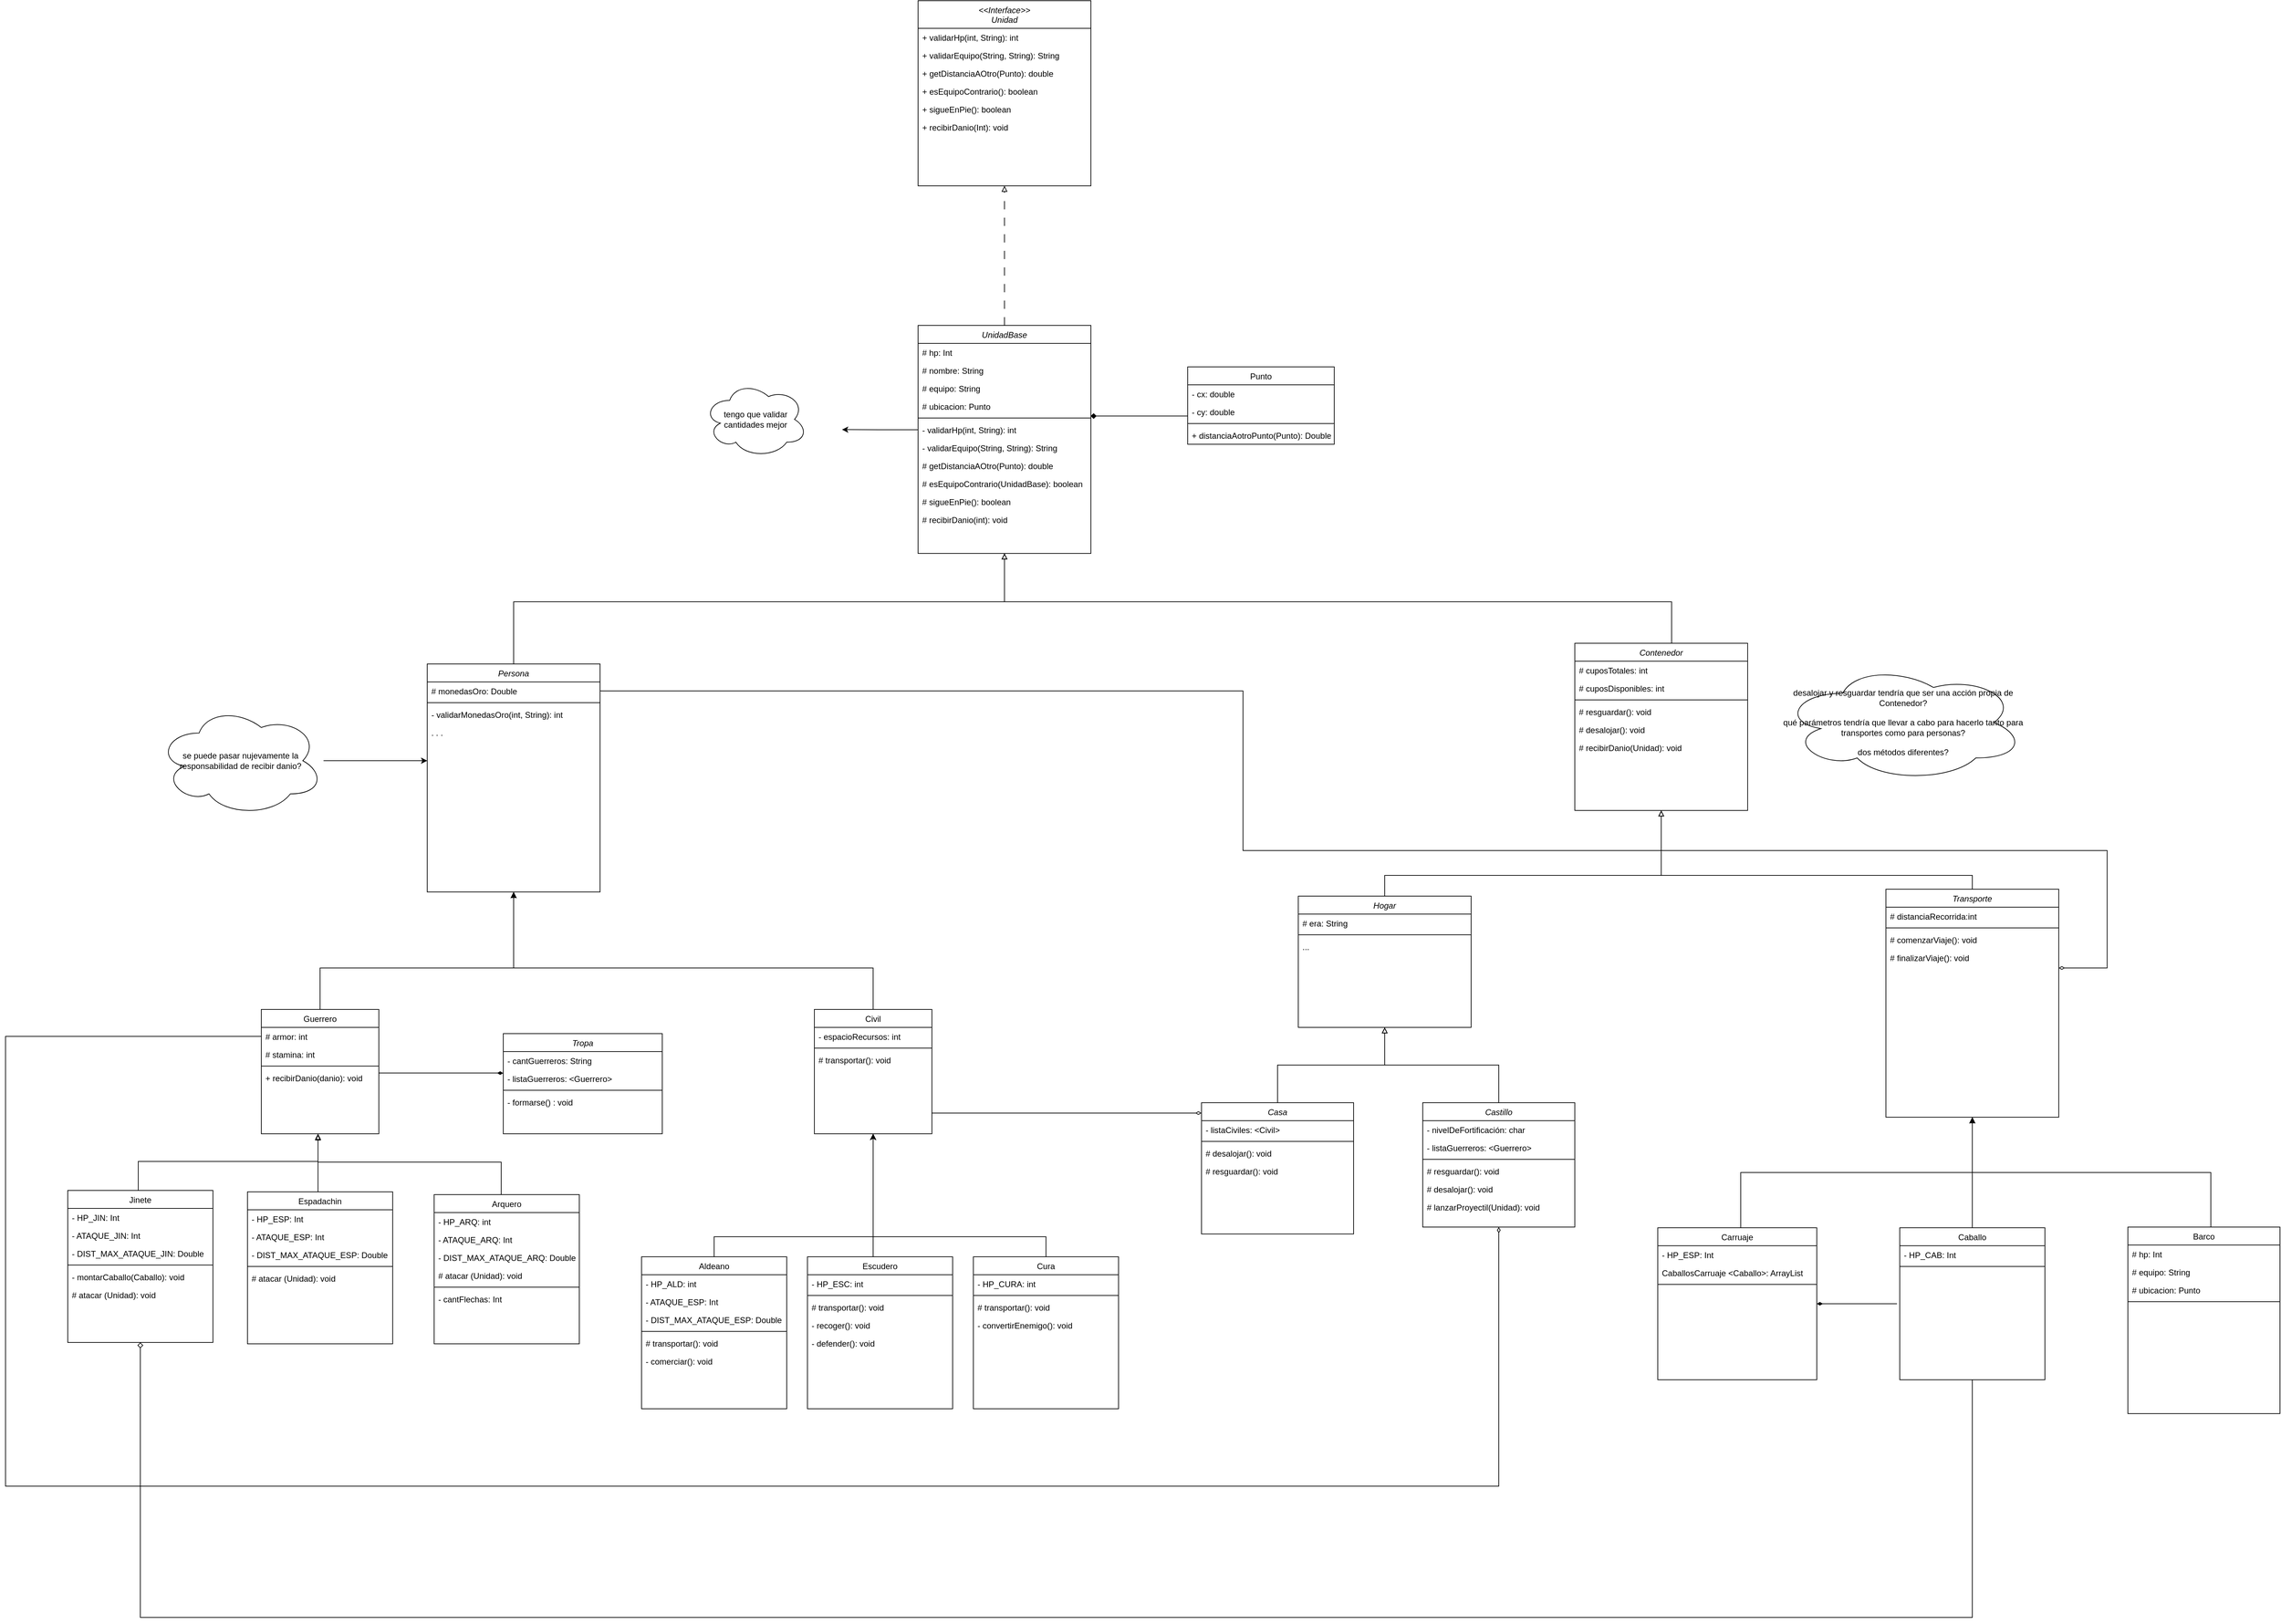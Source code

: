 <mxfile version="21.7.4" type="device">
  <diagram id="C5RBs43oDa-KdzZeNtuy" name="Page-1">
    <mxGraphModel dx="3789" dy="3967" grid="1" gridSize="10" guides="1" tooltips="1" connect="1" arrows="1" fold="1" page="1" pageScale="1" pageWidth="827" pageHeight="1169" math="0" shadow="0">
      <root>
        <mxCell id="WIyWlLk6GJQsqaUBKTNV-0" />
        <mxCell id="WIyWlLk6GJQsqaUBKTNV-1" parent="WIyWlLk6GJQsqaUBKTNV-0" />
        <mxCell id="jl87u7lOQFxp2g0g2biK-21" style="edgeStyle=orthogonalEdgeStyle;rounded=0;orthogonalLoop=1;jettySize=auto;html=1;entryX=0.5;entryY=1;entryDx=0;entryDy=0;endArrow=block;endFill=0;" parent="WIyWlLk6GJQsqaUBKTNV-1" source="zkfFHV4jXpPFQw0GAbJ--0" target="jl87u7lOQFxp2g0g2biK-6" edge="1">
          <mxGeometry relative="1" as="geometry">
            <Array as="points">
              <mxPoint x="1185" y="-850" />
              <mxPoint x="1895" y="-850" />
            </Array>
          </mxGeometry>
        </mxCell>
        <mxCell id="zkfFHV4jXpPFQw0GAbJ--0" value="Persona" style="swimlane;fontStyle=2;align=center;verticalAlign=top;childLayout=stackLayout;horizontal=1;startSize=26;horizontalStack=0;resizeParent=1;resizeLast=0;collapsible=1;marginBottom=0;rounded=0;shadow=0;strokeWidth=1;" parent="WIyWlLk6GJQsqaUBKTNV-1" vertex="1">
          <mxGeometry x="1060" y="-760" width="250" height="330" as="geometry">
            <mxRectangle x="230" y="140" width="160" height="26" as="alternateBounds" />
          </mxGeometry>
        </mxCell>
        <mxCell id="1b9jG6m5rK_YMsM84NBc-5" value="# monedasOro: Double" style="text;align=left;verticalAlign=top;spacingLeft=4;spacingRight=4;overflow=hidden;rotatable=0;points=[[0,0.5],[1,0.5]];portConstraint=eastwest;rounded=0;shadow=0;html=0;" parent="zkfFHV4jXpPFQw0GAbJ--0" vertex="1">
          <mxGeometry y="26" width="250" height="26" as="geometry" />
        </mxCell>
        <mxCell id="zkfFHV4jXpPFQw0GAbJ--4" value="" style="line;html=1;strokeWidth=1;align=left;verticalAlign=middle;spacingTop=-1;spacingLeft=3;spacingRight=3;rotatable=0;labelPosition=right;points=[];portConstraint=eastwest;" parent="zkfFHV4jXpPFQw0GAbJ--0" vertex="1">
          <mxGeometry y="52" width="250" height="8" as="geometry" />
        </mxCell>
        <mxCell id="1b9jG6m5rK_YMsM84NBc-42" value="- validarMonedasOro(int, String): int&#xa;&#xa;" style="text;align=left;verticalAlign=top;spacingLeft=4;spacingRight=4;overflow=hidden;rotatable=0;points=[[0,0.5],[1,0.5]];portConstraint=eastwest;rounded=0;shadow=0;html=0;" parent="zkfFHV4jXpPFQw0GAbJ--0" vertex="1">
          <mxGeometry y="60" width="250" height="26" as="geometry" />
        </mxCell>
        <mxCell id="p0KkSCQbbGnPXtoYFZ0K-1" value=". . ." style="text;align=left;verticalAlign=top;spacingLeft=4;spacingRight=4;overflow=hidden;rotatable=0;points=[[0,0.5],[1,0.5]];portConstraint=eastwest;rounded=0;shadow=0;html=0;" parent="zkfFHV4jXpPFQw0GAbJ--0" vertex="1">
          <mxGeometry y="86" width="250" height="26" as="geometry" />
        </mxCell>
        <mxCell id="zkfFHV4jXpPFQw0GAbJ--17" value="Punto" style="swimlane;fontStyle=0;align=center;verticalAlign=top;childLayout=stackLayout;horizontal=1;startSize=26;horizontalStack=0;resizeParent=1;resizeLast=0;collapsible=1;marginBottom=0;rounded=0;shadow=0;strokeWidth=1;" parent="WIyWlLk6GJQsqaUBKTNV-1" vertex="1">
          <mxGeometry x="2160" y="-1190" width="212" height="112" as="geometry">
            <mxRectangle x="550" y="140" width="160" height="26" as="alternateBounds" />
          </mxGeometry>
        </mxCell>
        <mxCell id="zkfFHV4jXpPFQw0GAbJ--18" value="- cx: double" style="text;align=left;verticalAlign=top;spacingLeft=4;spacingRight=4;overflow=hidden;rotatable=0;points=[[0,0.5],[1,0.5]];portConstraint=eastwest;" parent="zkfFHV4jXpPFQw0GAbJ--17" vertex="1">
          <mxGeometry y="26" width="212" height="26" as="geometry" />
        </mxCell>
        <mxCell id="1b9jG6m5rK_YMsM84NBc-64" value="- cy: double" style="text;align=left;verticalAlign=top;spacingLeft=4;spacingRight=4;overflow=hidden;rotatable=0;points=[[0,0.5],[1,0.5]];portConstraint=eastwest;" parent="zkfFHV4jXpPFQw0GAbJ--17" vertex="1">
          <mxGeometry y="52" width="212" height="26" as="geometry" />
        </mxCell>
        <mxCell id="zkfFHV4jXpPFQw0GAbJ--23" value="" style="line;html=1;strokeWidth=1;align=left;verticalAlign=middle;spacingTop=-1;spacingLeft=3;spacingRight=3;rotatable=0;labelPosition=right;points=[];portConstraint=eastwest;" parent="zkfFHV4jXpPFQw0GAbJ--17" vertex="1">
          <mxGeometry y="78" width="212" height="8" as="geometry" />
        </mxCell>
        <mxCell id="zkfFHV4jXpPFQw0GAbJ--24" value="+ distanciaAotroPunto(Punto): Double" style="text;align=left;verticalAlign=top;spacingLeft=4;spacingRight=4;overflow=hidden;rotatable=0;points=[[0,0.5],[1,0.5]];portConstraint=eastwest;" parent="zkfFHV4jXpPFQw0GAbJ--17" vertex="1">
          <mxGeometry y="86" width="212" height="26" as="geometry" />
        </mxCell>
        <mxCell id="kdQS77zcyQQEQDXzRXJC-67" style="edgeStyle=orthogonalEdgeStyle;rounded=0;orthogonalLoop=1;jettySize=auto;html=1;entryX=0.5;entryY=1;entryDx=0;entryDy=0;endArrow=block;endFill=0;" parent="WIyWlLk6GJQsqaUBKTNV-1" edge="1">
          <mxGeometry relative="1" as="geometry">
            <mxPoint x="902.006" y="4" as="sourcePoint" />
            <mxPoint x="902" y="-80" as="targetPoint" />
            <Array as="points">
              <mxPoint x="902" y="-60" />
              <mxPoint x="902" y="-60" />
            </Array>
          </mxGeometry>
        </mxCell>
        <mxCell id="1b9jG6m5rK_YMsM84NBc-9" value="Espadachin" style="swimlane;fontStyle=0;align=center;verticalAlign=top;childLayout=stackLayout;horizontal=1;startSize=26;horizontalStack=0;resizeParent=1;resizeLast=0;collapsible=1;marginBottom=0;rounded=0;shadow=0;strokeWidth=1;" parent="WIyWlLk6GJQsqaUBKTNV-1" vertex="1">
          <mxGeometry x="800" y="4" width="210" height="220" as="geometry">
            <mxRectangle x="230" y="140" width="160" height="26" as="alternateBounds" />
          </mxGeometry>
        </mxCell>
        <mxCell id="1b9jG6m5rK_YMsM84NBc-10" value="- HP_ESP: Int" style="text;align=left;verticalAlign=top;spacingLeft=4;spacingRight=4;overflow=hidden;rotatable=0;points=[[0,0.5],[1,0.5]];portConstraint=eastwest;" parent="1b9jG6m5rK_YMsM84NBc-9" vertex="1">
          <mxGeometry y="26" width="210" height="26" as="geometry" />
        </mxCell>
        <mxCell id="1b9jG6m5rK_YMsM84NBc-28" value="- ATAQUE_ESP: Int" style="text;align=left;verticalAlign=top;spacingLeft=4;spacingRight=4;overflow=hidden;rotatable=0;points=[[0,0.5],[1,0.5]];portConstraint=eastwest;" parent="1b9jG6m5rK_YMsM84NBc-9" vertex="1">
          <mxGeometry y="52" width="210" height="26" as="geometry" />
        </mxCell>
        <mxCell id="1b9jG6m5rK_YMsM84NBc-29" value="- DIST_MAX_ATAQUE_ESP: Double" style="text;align=left;verticalAlign=top;spacingLeft=4;spacingRight=4;overflow=hidden;rotatable=0;points=[[0,0.5],[1,0.5]];portConstraint=eastwest;" parent="1b9jG6m5rK_YMsM84NBc-9" vertex="1">
          <mxGeometry y="78" width="210" height="26" as="geometry" />
        </mxCell>
        <mxCell id="1b9jG6m5rK_YMsM84NBc-14" value="" style="line;html=1;strokeWidth=1;align=left;verticalAlign=middle;spacingTop=-1;spacingLeft=3;spacingRight=3;rotatable=0;labelPosition=right;points=[];portConstraint=eastwest;" parent="1b9jG6m5rK_YMsM84NBc-9" vertex="1">
          <mxGeometry y="104" width="210" height="8" as="geometry" />
        </mxCell>
        <mxCell id="1b9jG6m5rK_YMsM84NBc-15" value="# atacar (Unidad): void" style="text;align=left;verticalAlign=top;spacingLeft=4;spacingRight=4;overflow=hidden;rotatable=0;points=[[0,0.5],[1,0.5]];portConstraint=eastwest;rounded=0;shadow=0;html=0;" parent="1b9jG6m5rK_YMsM84NBc-9" vertex="1">
          <mxGeometry y="112" width="210" height="26" as="geometry" />
        </mxCell>
        <mxCell id="kdQS77zcyQQEQDXzRXJC-68" style="edgeStyle=orthogonalEdgeStyle;rounded=0;orthogonalLoop=1;jettySize=auto;html=1;entryX=0.5;entryY=1;entryDx=0;entryDy=0;endArrow=block;endFill=0;" parent="WIyWlLk6GJQsqaUBKTNV-1" edge="1">
          <mxGeometry relative="1" as="geometry">
            <mxPoint x="1167" y="9.0" as="sourcePoint" />
            <mxPoint x="902" y="-79" as="targetPoint" />
            <Array as="points">
              <mxPoint x="1167" y="-39" />
              <mxPoint x="902" y="-39" />
            </Array>
          </mxGeometry>
        </mxCell>
        <mxCell id="1b9jG6m5rK_YMsM84NBc-30" value="Arquero" style="swimlane;fontStyle=0;align=center;verticalAlign=top;childLayout=stackLayout;horizontal=1;startSize=26;horizontalStack=0;resizeParent=1;resizeLast=0;collapsible=1;marginBottom=0;rounded=0;shadow=0;strokeWidth=1;" parent="WIyWlLk6GJQsqaUBKTNV-1" vertex="1">
          <mxGeometry x="1070" y="8" width="210" height="216" as="geometry">
            <mxRectangle x="230" y="140" width="160" height="26" as="alternateBounds" />
          </mxGeometry>
        </mxCell>
        <mxCell id="1b9jG6m5rK_YMsM84NBc-31" value="- HP_ARQ: int" style="text;align=left;verticalAlign=top;spacingLeft=4;spacingRight=4;overflow=hidden;rotatable=0;points=[[0,0.5],[1,0.5]];portConstraint=eastwest;" parent="1b9jG6m5rK_YMsM84NBc-30" vertex="1">
          <mxGeometry y="26" width="210" height="26" as="geometry" />
        </mxCell>
        <mxCell id="1b9jG6m5rK_YMsM84NBc-32" value="- ATAQUE_ARQ: Int" style="text;align=left;verticalAlign=top;spacingLeft=4;spacingRight=4;overflow=hidden;rotatable=0;points=[[0,0.5],[1,0.5]];portConstraint=eastwest;" parent="1b9jG6m5rK_YMsM84NBc-30" vertex="1">
          <mxGeometry y="52" width="210" height="26" as="geometry" />
        </mxCell>
        <mxCell id="1b9jG6m5rK_YMsM84NBc-33" value="- DIST_MAX_ATAQUE_ARQ: Double" style="text;align=left;verticalAlign=top;spacingLeft=4;spacingRight=4;overflow=hidden;rotatable=0;points=[[0,0.5],[1,0.5]];portConstraint=eastwest;" parent="1b9jG6m5rK_YMsM84NBc-30" vertex="1">
          <mxGeometry y="78" width="210" height="26" as="geometry" />
        </mxCell>
        <mxCell id="1b9jG6m5rK_YMsM84NBc-35" value="# atacar (Unidad): void" style="text;align=left;verticalAlign=top;spacingLeft=4;spacingRight=4;overflow=hidden;rotatable=0;points=[[0,0.5],[1,0.5]];portConstraint=eastwest;rounded=0;shadow=0;html=0;" parent="1b9jG6m5rK_YMsM84NBc-30" vertex="1">
          <mxGeometry y="104" width="210" height="26" as="geometry" />
        </mxCell>
        <mxCell id="1b9jG6m5rK_YMsM84NBc-34" value="" style="line;html=1;strokeWidth=1;align=left;verticalAlign=middle;spacingTop=-1;spacingLeft=3;spacingRight=3;rotatable=0;labelPosition=right;points=[];portConstraint=eastwest;" parent="1b9jG6m5rK_YMsM84NBc-30" vertex="1">
          <mxGeometry y="130" width="210" height="8" as="geometry" />
        </mxCell>
        <mxCell id="1b9jG6m5rK_YMsM84NBc-38" value="- cantFlechas: Int&#xa;" style="text;align=left;verticalAlign=top;spacingLeft=4;spacingRight=4;overflow=hidden;rotatable=0;points=[[0,0.5],[1,0.5]];portConstraint=eastwest;" parent="1b9jG6m5rK_YMsM84NBc-30" vertex="1">
          <mxGeometry y="138" width="210" height="26" as="geometry" />
        </mxCell>
        <mxCell id="kdQS77zcyQQEQDXzRXJC-84" style="edgeStyle=orthogonalEdgeStyle;rounded=0;orthogonalLoop=1;jettySize=auto;html=1;entryX=0.5;entryY=1;entryDx=0;entryDy=0;" parent="WIyWlLk6GJQsqaUBKTNV-1" source="1b9jG6m5rK_YMsM84NBc-65" target="kdQS77zcyQQEQDXzRXJC-60" edge="1">
          <mxGeometry relative="1" as="geometry">
            <Array as="points">
              <mxPoint x="1705" y="159" />
              <mxPoint x="1705" y="159" />
            </Array>
          </mxGeometry>
        </mxCell>
        <mxCell id="1b9jG6m5rK_YMsM84NBc-65" value="Escudero" style="swimlane;fontStyle=0;align=center;verticalAlign=top;childLayout=stackLayout;horizontal=1;startSize=26;horizontalStack=0;resizeParent=1;resizeLast=0;collapsible=1;marginBottom=0;rounded=0;shadow=0;strokeWidth=1;" parent="WIyWlLk6GJQsqaUBKTNV-1" vertex="1">
          <mxGeometry x="1610" y="98" width="210" height="220" as="geometry">
            <mxRectangle x="230" y="140" width="160" height="26" as="alternateBounds" />
          </mxGeometry>
        </mxCell>
        <mxCell id="1b9jG6m5rK_YMsM84NBc-66" value="- HP_ESC: int" style="text;align=left;verticalAlign=top;spacingLeft=4;spacingRight=4;overflow=hidden;rotatable=0;points=[[0,0.5],[1,0.5]];portConstraint=eastwest;" parent="1b9jG6m5rK_YMsM84NBc-65" vertex="1">
          <mxGeometry y="26" width="210" height="26" as="geometry" />
        </mxCell>
        <mxCell id="1b9jG6m5rK_YMsM84NBc-69" value="" style="line;html=1;strokeWidth=1;align=left;verticalAlign=middle;spacingTop=-1;spacingLeft=3;spacingRight=3;rotatable=0;labelPosition=right;points=[];portConstraint=eastwest;" parent="1b9jG6m5rK_YMsM84NBc-65" vertex="1">
          <mxGeometry y="52" width="210" height="8" as="geometry" />
        </mxCell>
        <mxCell id="kdQS77zcyQQEQDXzRXJC-100" value="# transportar(): void" style="text;align=left;verticalAlign=top;spacingLeft=4;spacingRight=4;overflow=hidden;rotatable=0;points=[[0,0.5],[1,0.5]];portConstraint=eastwest;rounded=0;shadow=0;html=0;" parent="1b9jG6m5rK_YMsM84NBc-65" vertex="1">
          <mxGeometry y="60" width="210" height="26" as="geometry" />
        </mxCell>
        <mxCell id="wFzcxe37FTl3xONin0lC-12" value="- recoger(): void" style="text;align=left;verticalAlign=top;spacingLeft=4;spacingRight=4;overflow=hidden;rotatable=0;points=[[0,0.5],[1,0.5]];portConstraint=eastwest;rounded=0;shadow=0;html=0;" parent="1b9jG6m5rK_YMsM84NBc-65" vertex="1">
          <mxGeometry y="86" width="210" height="26" as="geometry" />
        </mxCell>
        <mxCell id="wFzcxe37FTl3xONin0lC-11" value="- defender(): void" style="text;align=left;verticalAlign=top;spacingLeft=4;spacingRight=4;overflow=hidden;rotatable=0;points=[[0,0.5],[1,0.5]];portConstraint=eastwest;rounded=0;shadow=0;html=0;" parent="1b9jG6m5rK_YMsM84NBc-65" vertex="1">
          <mxGeometry y="112" width="210" height="26" as="geometry" />
        </mxCell>
        <mxCell id="kdQS77zcyQQEQDXzRXJC-83" style="edgeStyle=orthogonalEdgeStyle;rounded=0;orthogonalLoop=1;jettySize=auto;html=1;entryX=0.5;entryY=1;entryDx=0;entryDy=0;" parent="WIyWlLk6GJQsqaUBKTNV-1" source="1b9jG6m5rK_YMsM84NBc-93" target="kdQS77zcyQQEQDXzRXJC-60" edge="1">
          <mxGeometry relative="1" as="geometry">
            <Array as="points">
              <mxPoint x="1475" y="69" />
              <mxPoint x="1705" y="69" />
            </Array>
          </mxGeometry>
        </mxCell>
        <mxCell id="1b9jG6m5rK_YMsM84NBc-93" value="Aldeano" style="swimlane;fontStyle=0;align=center;verticalAlign=top;childLayout=stackLayout;horizontal=1;startSize=26;horizontalStack=0;resizeParent=1;resizeLast=0;collapsible=1;marginBottom=0;rounded=0;shadow=0;strokeWidth=1;" parent="WIyWlLk6GJQsqaUBKTNV-1" vertex="1">
          <mxGeometry x="1370" y="98" width="210" height="220" as="geometry">
            <mxRectangle x="230" y="140" width="160" height="26" as="alternateBounds" />
          </mxGeometry>
        </mxCell>
        <mxCell id="1b9jG6m5rK_YMsM84NBc-94" value="- HP_ALD: int" style="text;align=left;verticalAlign=top;spacingLeft=4;spacingRight=4;overflow=hidden;rotatable=0;points=[[0,0.5],[1,0.5]];portConstraint=eastwest;" parent="1b9jG6m5rK_YMsM84NBc-93" vertex="1">
          <mxGeometry y="26" width="210" height="26" as="geometry" />
        </mxCell>
        <mxCell id="1b9jG6m5rK_YMsM84NBc-95" value="- ATAQUE_ESP: Int" style="text;align=left;verticalAlign=top;spacingLeft=4;spacingRight=4;overflow=hidden;rotatable=0;points=[[0,0.5],[1,0.5]];portConstraint=eastwest;" parent="1b9jG6m5rK_YMsM84NBc-93" vertex="1">
          <mxGeometry y="52" width="210" height="26" as="geometry" />
        </mxCell>
        <mxCell id="1b9jG6m5rK_YMsM84NBc-96" value="- DIST_MAX_ATAQUE_ESP: Double" style="text;align=left;verticalAlign=top;spacingLeft=4;spacingRight=4;overflow=hidden;rotatable=0;points=[[0,0.5],[1,0.5]];portConstraint=eastwest;" parent="1b9jG6m5rK_YMsM84NBc-93" vertex="1">
          <mxGeometry y="78" width="210" height="26" as="geometry" />
        </mxCell>
        <mxCell id="1b9jG6m5rK_YMsM84NBc-97" value="" style="line;html=1;strokeWidth=1;align=left;verticalAlign=middle;spacingTop=-1;spacingLeft=3;spacingRight=3;rotatable=0;labelPosition=right;points=[];portConstraint=eastwest;" parent="1b9jG6m5rK_YMsM84NBc-93" vertex="1">
          <mxGeometry y="104" width="210" height="8" as="geometry" />
        </mxCell>
        <mxCell id="kdQS77zcyQQEQDXzRXJC-101" value="# transportar(): void" style="text;align=left;verticalAlign=top;spacingLeft=4;spacingRight=4;overflow=hidden;rotatable=0;points=[[0,0.5],[1,0.5]];portConstraint=eastwest;rounded=0;shadow=0;html=0;" parent="1b9jG6m5rK_YMsM84NBc-93" vertex="1">
          <mxGeometry y="112" width="210" height="26" as="geometry" />
        </mxCell>
        <mxCell id="wFzcxe37FTl3xONin0lC-14" value="- comerciar(): void" style="text;align=left;verticalAlign=top;spacingLeft=4;spacingRight=4;overflow=hidden;rotatable=0;points=[[0,0.5],[1,0.5]];portConstraint=eastwest;rounded=0;shadow=0;html=0;" parent="1b9jG6m5rK_YMsM84NBc-93" vertex="1">
          <mxGeometry y="138" width="210" height="26" as="geometry" />
        </mxCell>
        <mxCell id="jl87u7lOQFxp2g0g2biK-22" style="edgeStyle=orthogonalEdgeStyle;rounded=0;orthogonalLoop=1;jettySize=auto;html=1;entryX=0.5;entryY=1;entryDx=0;entryDy=0;endArrow=block;endFill=0;" parent="WIyWlLk6GJQsqaUBKTNV-1" source="1b9jG6m5rK_YMsM84NBc-102" target="jl87u7lOQFxp2g0g2biK-6" edge="1">
          <mxGeometry relative="1" as="geometry">
            <Array as="points">
              <mxPoint x="2860" y="-850" />
              <mxPoint x="1895" y="-850" />
            </Array>
          </mxGeometry>
        </mxCell>
        <mxCell id="1b9jG6m5rK_YMsM84NBc-102" value="Contenedor" style="swimlane;fontStyle=2;align=center;verticalAlign=top;childLayout=stackLayout;horizontal=1;startSize=26;horizontalStack=0;resizeParent=1;resizeLast=0;collapsible=1;marginBottom=0;rounded=0;shadow=0;strokeWidth=1;" parent="WIyWlLk6GJQsqaUBKTNV-1" vertex="1">
          <mxGeometry x="2720" y="-790" width="250" height="242" as="geometry">
            <mxRectangle x="230" y="140" width="160" height="26" as="alternateBounds" />
          </mxGeometry>
        </mxCell>
        <mxCell id="kdQS77zcyQQEQDXzRXJC-43" value="# cuposTotales: int" style="text;align=left;verticalAlign=top;spacingLeft=4;spacingRight=4;overflow=hidden;rotatable=0;points=[[0,0.5],[1,0.5]];portConstraint=eastwest;rounded=0;shadow=0;html=0;" parent="1b9jG6m5rK_YMsM84NBc-102" vertex="1">
          <mxGeometry y="26" width="250" height="26" as="geometry" />
        </mxCell>
        <mxCell id="kdQS77zcyQQEQDXzRXJC-44" value="# cuposDisponibles: int" style="text;align=left;verticalAlign=top;spacingLeft=4;spacingRight=4;overflow=hidden;rotatable=0;points=[[0,0.5],[1,0.5]];portConstraint=eastwest;rounded=0;shadow=0;html=0;" parent="1b9jG6m5rK_YMsM84NBc-102" vertex="1">
          <mxGeometry y="52" width="250" height="26" as="geometry" />
        </mxCell>
        <mxCell id="1b9jG6m5rK_YMsM84NBc-107" value="" style="line;html=1;strokeWidth=1;align=left;verticalAlign=middle;spacingTop=-1;spacingLeft=3;spacingRight=3;rotatable=0;labelPosition=right;points=[];portConstraint=eastwest;" parent="1b9jG6m5rK_YMsM84NBc-102" vertex="1">
          <mxGeometry y="78" width="250" height="8" as="geometry" />
        </mxCell>
        <mxCell id="1b9jG6m5rK_YMsM84NBc-108" value="# resguardar(): void&#xa;" style="text;align=left;verticalAlign=top;spacingLeft=4;spacingRight=4;overflow=hidden;rotatable=0;points=[[0,0.5],[1,0.5]];portConstraint=eastwest;rounded=0;shadow=0;html=0;" parent="1b9jG6m5rK_YMsM84NBc-102" vertex="1">
          <mxGeometry y="86" width="250" height="26" as="geometry" />
        </mxCell>
        <mxCell id="kdQS77zcyQQEQDXzRXJC-97" value="# desalojar(): void&#xa;&#xa;" style="text;align=left;verticalAlign=top;spacingLeft=4;spacingRight=4;overflow=hidden;rotatable=0;points=[[0,0.5],[1,0.5]];portConstraint=eastwest;rounded=0;shadow=0;html=0;" parent="1b9jG6m5rK_YMsM84NBc-102" vertex="1">
          <mxGeometry y="112" width="250" height="26" as="geometry" />
        </mxCell>
        <mxCell id="kdQS77zcyQQEQDXzRXJC-15" value="# recibirDanio(Unidad): void" style="text;align=left;verticalAlign=top;spacingLeft=4;spacingRight=4;overflow=hidden;rotatable=0;points=[[0,0.5],[1,0.5]];portConstraint=eastwest;rounded=0;shadow=0;html=0;" parent="1b9jG6m5rK_YMsM84NBc-102" vertex="1">
          <mxGeometry y="138" width="250" height="26" as="geometry" />
        </mxCell>
        <mxCell id="1b9jG6m5rK_YMsM84NBc-115" value="Tropa" style="swimlane;fontStyle=2;align=center;verticalAlign=top;childLayout=stackLayout;horizontal=1;startSize=26;horizontalStack=0;resizeParent=1;resizeLast=0;collapsible=1;marginBottom=0;rounded=0;shadow=0;strokeWidth=1;" parent="WIyWlLk6GJQsqaUBKTNV-1" vertex="1">
          <mxGeometry x="1170" y="-225" width="230" height="145" as="geometry">
            <mxRectangle x="230" y="140" width="160" height="26" as="alternateBounds" />
          </mxGeometry>
        </mxCell>
        <mxCell id="1b9jG6m5rK_YMsM84NBc-118" value="- cantGuerreros: String" style="text;align=left;verticalAlign=top;spacingLeft=4;spacingRight=4;overflow=hidden;rotatable=0;points=[[0,0.5],[1,0.5]];portConstraint=eastwest;rounded=0;shadow=0;html=0;" parent="1b9jG6m5rK_YMsM84NBc-115" vertex="1">
          <mxGeometry y="26" width="230" height="26" as="geometry" />
        </mxCell>
        <mxCell id="kdQS77zcyQQEQDXzRXJC-92" value="- listaGuerreros: &lt;Guerrero&gt;" style="text;align=left;verticalAlign=top;spacingLeft=4;spacingRight=4;overflow=hidden;rotatable=0;points=[[0,0.5],[1,0.5]];portConstraint=eastwest;rounded=0;shadow=0;html=0;" parent="1b9jG6m5rK_YMsM84NBc-115" vertex="1">
          <mxGeometry y="52" width="230" height="26" as="geometry" />
        </mxCell>
        <mxCell id="1b9jG6m5rK_YMsM84NBc-120" value="" style="line;html=1;strokeWidth=1;align=left;verticalAlign=middle;spacingTop=-1;spacingLeft=3;spacingRight=3;rotatable=0;labelPosition=right;points=[];portConstraint=eastwest;" parent="1b9jG6m5rK_YMsM84NBc-115" vertex="1">
          <mxGeometry y="78" width="230" height="8" as="geometry" />
        </mxCell>
        <mxCell id="kdQS77zcyQQEQDXzRXJC-93" value="- formarse() : void" style="text;align=left;verticalAlign=top;spacingLeft=4;spacingRight=4;overflow=hidden;rotatable=0;points=[[0,0.5],[1,0.5]];portConstraint=eastwest;rounded=0;shadow=0;html=0;" parent="1b9jG6m5rK_YMsM84NBc-115" vertex="1">
          <mxGeometry y="86" width="230" height="26" as="geometry" />
        </mxCell>
        <mxCell id="jl87u7lOQFxp2g0g2biK-24" style="edgeStyle=orthogonalEdgeStyle;rounded=0;orthogonalLoop=1;jettySize=auto;html=1;endArrow=none;endFill=0;startArrow=diamondThin;startFill=0;" parent="WIyWlLk6GJQsqaUBKTNV-1" edge="1">
          <mxGeometry relative="1" as="geometry">
            <mxPoint x="2180" y="-110" as="sourcePoint" />
            <mxPoint x="1790" y="-110" as="targetPoint" />
            <Array as="points">
              <mxPoint x="2180" y="-110" />
            </Array>
          </mxGeometry>
        </mxCell>
        <mxCell id="9XlLw5iHE3vjV92W9kHm-50" style="edgeStyle=orthogonalEdgeStyle;rounded=0;orthogonalLoop=1;jettySize=auto;html=1;entryX=0.5;entryY=1;entryDx=0;entryDy=0;endArrow=block;endFill=0;" edge="1" parent="WIyWlLk6GJQsqaUBKTNV-1" source="kdQS77zcyQQEQDXzRXJC-3" target="9XlLw5iHE3vjV92W9kHm-40">
          <mxGeometry relative="1" as="geometry" />
        </mxCell>
        <mxCell id="kdQS77zcyQQEQDXzRXJC-3" value="Castillo" style="swimlane;fontStyle=2;align=center;verticalAlign=top;childLayout=stackLayout;horizontal=1;startSize=26;horizontalStack=0;resizeParent=1;resizeLast=0;collapsible=1;marginBottom=0;rounded=0;shadow=0;strokeWidth=1;" parent="WIyWlLk6GJQsqaUBKTNV-1" vertex="1">
          <mxGeometry x="2500" y="-125" width="220" height="180" as="geometry">
            <mxRectangle x="230" y="140" width="160" height="26" as="alternateBounds" />
          </mxGeometry>
        </mxCell>
        <mxCell id="kdQS77zcyQQEQDXzRXJC-7" value="- nivelDeFortificación: char" style="text;align=left;verticalAlign=top;spacingLeft=4;spacingRight=4;overflow=hidden;rotatable=0;points=[[0,0.5],[1,0.5]];portConstraint=eastwest;rounded=0;shadow=0;html=0;" parent="kdQS77zcyQQEQDXzRXJC-3" vertex="1">
          <mxGeometry y="26" width="220" height="26" as="geometry" />
        </mxCell>
        <mxCell id="kdQS77zcyQQEQDXzRXJC-51" value="- listaGuerreros: &lt;Guerrero&gt;" style="text;align=left;verticalAlign=top;spacingLeft=4;spacingRight=4;overflow=hidden;rotatable=0;points=[[0,0.5],[1,0.5]];portConstraint=eastwest;rounded=0;shadow=0;html=0;" parent="kdQS77zcyQQEQDXzRXJC-3" vertex="1">
          <mxGeometry y="52" width="220" height="26" as="geometry" />
        </mxCell>
        <mxCell id="kdQS77zcyQQEQDXzRXJC-8" value="" style="line;html=1;strokeWidth=1;align=left;verticalAlign=middle;spacingTop=-1;spacingLeft=3;spacingRight=3;rotatable=0;labelPosition=right;points=[];portConstraint=eastwest;" parent="kdQS77zcyQQEQDXzRXJC-3" vertex="1">
          <mxGeometry y="78" width="220" height="8" as="geometry" />
        </mxCell>
        <mxCell id="wFzcxe37FTl3xONin0lC-0" value="# resguardar(): void&#xa;" style="text;align=left;verticalAlign=top;spacingLeft=4;spacingRight=4;overflow=hidden;rotatable=0;points=[[0,0.5],[1,0.5]];portConstraint=eastwest;rounded=0;shadow=0;html=0;" parent="kdQS77zcyQQEQDXzRXJC-3" vertex="1">
          <mxGeometry y="86" width="220" height="26" as="geometry" />
        </mxCell>
        <mxCell id="wFzcxe37FTl3xONin0lC-1" value="# desalojar(): void&#xa;&#xa;" style="text;align=left;verticalAlign=top;spacingLeft=4;spacingRight=4;overflow=hidden;rotatable=0;points=[[0,0.5],[1,0.5]];portConstraint=eastwest;rounded=0;shadow=0;html=0;" parent="kdQS77zcyQQEQDXzRXJC-3" vertex="1">
          <mxGeometry y="112" width="220" height="26" as="geometry" />
        </mxCell>
        <mxCell id="kdQS77zcyQQEQDXzRXJC-47" value="# lanzarProyectil(Unidad): void" style="text;align=left;verticalAlign=top;spacingLeft=4;spacingRight=4;overflow=hidden;rotatable=0;points=[[0,0.5],[1,0.5]];portConstraint=eastwest;rounded=0;shadow=0;html=0;" parent="kdQS77zcyQQEQDXzRXJC-3" vertex="1">
          <mxGeometry y="138" width="220" height="26" as="geometry" />
        </mxCell>
        <mxCell id="9XlLw5iHE3vjV92W9kHm-51" style="edgeStyle=orthogonalEdgeStyle;rounded=0;orthogonalLoop=1;jettySize=auto;html=1;entryX=0.5;entryY=1;entryDx=0;entryDy=0;endArrow=block;endFill=0;" edge="1" parent="WIyWlLk6GJQsqaUBKTNV-1" source="kdQS77zcyQQEQDXzRXJC-16" target="9XlLw5iHE3vjV92W9kHm-40">
          <mxGeometry relative="1" as="geometry" />
        </mxCell>
        <mxCell id="kdQS77zcyQQEQDXzRXJC-16" value="Casa" style="swimlane;fontStyle=2;align=center;verticalAlign=top;childLayout=stackLayout;horizontal=1;startSize=26;horizontalStack=0;resizeParent=1;resizeLast=0;collapsible=1;marginBottom=0;rounded=0;shadow=0;strokeWidth=1;" parent="WIyWlLk6GJQsqaUBKTNV-1" vertex="1">
          <mxGeometry x="2180" y="-125" width="220" height="190" as="geometry">
            <mxRectangle x="230" y="140" width="160" height="26" as="alternateBounds" />
          </mxGeometry>
        </mxCell>
        <mxCell id="kdQS77zcyQQEQDXzRXJC-96" value="- listaCiviles: &lt;Civil&gt;" style="text;align=left;verticalAlign=top;spacingLeft=4;spacingRight=4;overflow=hidden;rotatable=0;points=[[0,0.5],[1,0.5]];portConstraint=eastwest;rounded=0;shadow=0;html=0;" parent="kdQS77zcyQQEQDXzRXJC-16" vertex="1">
          <mxGeometry y="26" width="220" height="26" as="geometry" />
        </mxCell>
        <mxCell id="kdQS77zcyQQEQDXzRXJC-21" value="" style="line;html=1;strokeWidth=1;align=left;verticalAlign=middle;spacingTop=-1;spacingLeft=3;spacingRight=3;rotatable=0;labelPosition=right;points=[];portConstraint=eastwest;" parent="kdQS77zcyQQEQDXzRXJC-16" vertex="1">
          <mxGeometry y="52" width="220" height="8" as="geometry" />
        </mxCell>
        <mxCell id="wFzcxe37FTl3xONin0lC-3" value="# desalojar(): void&#xa;&#xa;" style="text;align=left;verticalAlign=top;spacingLeft=4;spacingRight=4;overflow=hidden;rotatable=0;points=[[0,0.5],[1,0.5]];portConstraint=eastwest;rounded=0;shadow=0;html=0;" parent="kdQS77zcyQQEQDXzRXJC-16" vertex="1">
          <mxGeometry y="60" width="220" height="26" as="geometry" />
        </mxCell>
        <mxCell id="wFzcxe37FTl3xONin0lC-2" value="# resguardar(): void&#xa;" style="text;align=left;verticalAlign=top;spacingLeft=4;spacingRight=4;overflow=hidden;rotatable=0;points=[[0,0.5],[1,0.5]];portConstraint=eastwest;rounded=0;shadow=0;html=0;" parent="kdQS77zcyQQEQDXzRXJC-16" vertex="1">
          <mxGeometry y="86" width="220" height="26" as="geometry" />
        </mxCell>
        <mxCell id="kdQS77zcyQQEQDXzRXJC-87" style="edgeStyle=orthogonalEdgeStyle;rounded=0;orthogonalLoop=1;jettySize=auto;html=1;entryX=0.5;entryY=1;entryDx=0;entryDy=0;" parent="WIyWlLk6GJQsqaUBKTNV-1" source="kdQS77zcyQQEQDXzRXJC-53" target="zkfFHV4jXpPFQw0GAbJ--0" edge="1">
          <mxGeometry relative="1" as="geometry">
            <Array as="points">
              <mxPoint x="905" y="-320" />
              <mxPoint x="1185" y="-320" />
            </Array>
          </mxGeometry>
        </mxCell>
        <mxCell id="kdQS77zcyQQEQDXzRXJC-53" value="Guerrero" style="swimlane;fontStyle=0;align=center;verticalAlign=top;childLayout=stackLayout;horizontal=1;startSize=26;horizontalStack=0;resizeParent=1;resizeLast=0;collapsible=1;marginBottom=0;rounded=0;shadow=0;strokeWidth=1;" parent="WIyWlLk6GJQsqaUBKTNV-1" vertex="1">
          <mxGeometry x="820" y="-260" width="170" height="180" as="geometry">
            <mxRectangle x="230" y="140" width="160" height="26" as="alternateBounds" />
          </mxGeometry>
        </mxCell>
        <mxCell id="kdQS77zcyQQEQDXzRXJC-58" value="# armor: int" style="text;align=left;verticalAlign=top;spacingLeft=4;spacingRight=4;overflow=hidden;rotatable=0;points=[[0,0.5],[1,0.5]];portConstraint=eastwest;rounded=0;shadow=0;html=0;" parent="kdQS77zcyQQEQDXzRXJC-53" vertex="1">
          <mxGeometry y="26" width="170" height="26" as="geometry" />
        </mxCell>
        <mxCell id="wFzcxe37FTl3xONin0lC-15" value="# stamina: int" style="text;align=left;verticalAlign=top;spacingLeft=4;spacingRight=4;overflow=hidden;rotatable=0;points=[[0,0.5],[1,0.5]];portConstraint=eastwest;rounded=0;shadow=0;html=0;" parent="kdQS77zcyQQEQDXzRXJC-53" vertex="1">
          <mxGeometry y="52" width="170" height="26" as="geometry" />
        </mxCell>
        <mxCell id="kdQS77zcyQQEQDXzRXJC-57" value="" style="line;html=1;strokeWidth=1;align=left;verticalAlign=middle;spacingTop=-1;spacingLeft=3;spacingRight=3;rotatable=0;labelPosition=right;points=[];portConstraint=eastwest;" parent="kdQS77zcyQQEQDXzRXJC-53" vertex="1">
          <mxGeometry y="78" width="170" height="8" as="geometry" />
        </mxCell>
        <mxCell id="1b9jG6m5rK_YMsM84NBc-6" value="+ recibirDanio(danio): void&#xa;" style="text;align=left;verticalAlign=top;spacingLeft=4;spacingRight=4;overflow=hidden;rotatable=0;points=[[0,0.5],[1,0.5]];portConstraint=eastwest;rounded=0;shadow=0;html=0;" parent="kdQS77zcyQQEQDXzRXJC-53" vertex="1">
          <mxGeometry y="86" width="170" height="26" as="geometry" />
        </mxCell>
        <mxCell id="kdQS77zcyQQEQDXzRXJC-86" style="edgeStyle=orthogonalEdgeStyle;rounded=0;orthogonalLoop=1;jettySize=auto;html=1;entryX=0.5;entryY=1;entryDx=0;entryDy=0;endArrow=block;endFill=0;" parent="WIyWlLk6GJQsqaUBKTNV-1" source="kdQS77zcyQQEQDXzRXJC-60" target="zkfFHV4jXpPFQw0GAbJ--0" edge="1">
          <mxGeometry relative="1" as="geometry">
            <Array as="points">
              <mxPoint x="1705" y="-320" />
              <mxPoint x="1185" y="-320" />
            </Array>
          </mxGeometry>
        </mxCell>
        <mxCell id="kdQS77zcyQQEQDXzRXJC-60" value="Civil" style="swimlane;fontStyle=0;align=center;verticalAlign=top;childLayout=stackLayout;horizontal=1;startSize=26;horizontalStack=0;resizeParent=1;resizeLast=0;collapsible=1;marginBottom=0;rounded=0;shadow=0;strokeWidth=1;" parent="WIyWlLk6GJQsqaUBKTNV-1" vertex="1">
          <mxGeometry x="1620" y="-260" width="170" height="180" as="geometry">
            <mxRectangle x="230" y="140" width="160" height="26" as="alternateBounds" />
          </mxGeometry>
        </mxCell>
        <mxCell id="kdQS77zcyQQEQDXzRXJC-65" value="- espacioRecursos: int" style="text;align=left;verticalAlign=top;spacingLeft=4;spacingRight=4;overflow=hidden;rotatable=0;points=[[0,0.5],[1,0.5]];portConstraint=eastwest;rounded=0;shadow=0;html=0;" parent="kdQS77zcyQQEQDXzRXJC-60" vertex="1">
          <mxGeometry y="26" width="170" height="26" as="geometry" />
        </mxCell>
        <mxCell id="kdQS77zcyQQEQDXzRXJC-64" value="" style="line;html=1;strokeWidth=1;align=left;verticalAlign=middle;spacingTop=-1;spacingLeft=3;spacingRight=3;rotatable=0;labelPosition=right;points=[];portConstraint=eastwest;" parent="kdQS77zcyQQEQDXzRXJC-60" vertex="1">
          <mxGeometry y="52" width="170" height="8" as="geometry" />
        </mxCell>
        <mxCell id="kdQS77zcyQQEQDXzRXJC-99" value="# transportar(): void" style="text;align=left;verticalAlign=top;spacingLeft=4;spacingRight=4;overflow=hidden;rotatable=0;points=[[0,0.5],[1,0.5]];portConstraint=eastwest;rounded=0;shadow=0;html=0;" parent="kdQS77zcyQQEQDXzRXJC-60" vertex="1">
          <mxGeometry y="60" width="170" height="26" as="geometry" />
        </mxCell>
        <mxCell id="kdQS77zcyQQEQDXzRXJC-85" style="edgeStyle=orthogonalEdgeStyle;rounded=0;orthogonalLoop=1;jettySize=auto;html=1;entryX=0.5;entryY=1;entryDx=0;entryDy=0;" parent="WIyWlLk6GJQsqaUBKTNV-1" source="kdQS77zcyQQEQDXzRXJC-69" target="kdQS77zcyQQEQDXzRXJC-60" edge="1">
          <mxGeometry relative="1" as="geometry">
            <Array as="points">
              <mxPoint x="1955" y="69" />
              <mxPoint x="1705" y="69" />
            </Array>
          </mxGeometry>
        </mxCell>
        <mxCell id="kdQS77zcyQQEQDXzRXJC-69" value="Cura" style="swimlane;fontStyle=0;align=center;verticalAlign=top;childLayout=stackLayout;horizontal=1;startSize=26;horizontalStack=0;resizeParent=1;resizeLast=0;collapsible=1;marginBottom=0;rounded=0;shadow=0;strokeWidth=1;" parent="WIyWlLk6GJQsqaUBKTNV-1" vertex="1">
          <mxGeometry x="1850" y="98" width="210" height="220" as="geometry">
            <mxRectangle x="230" y="140" width="160" height="26" as="alternateBounds" />
          </mxGeometry>
        </mxCell>
        <mxCell id="kdQS77zcyQQEQDXzRXJC-70" value="- HP_CURA: int" style="text;align=left;verticalAlign=top;spacingLeft=4;spacingRight=4;overflow=hidden;rotatable=0;points=[[0,0.5],[1,0.5]];portConstraint=eastwest;" parent="kdQS77zcyQQEQDXzRXJC-69" vertex="1">
          <mxGeometry y="26" width="210" height="26" as="geometry" />
        </mxCell>
        <mxCell id="kdQS77zcyQQEQDXzRXJC-71" value="" style="line;html=1;strokeWidth=1;align=left;verticalAlign=middle;spacingTop=-1;spacingLeft=3;spacingRight=3;rotatable=0;labelPosition=right;points=[];portConstraint=eastwest;" parent="kdQS77zcyQQEQDXzRXJC-69" vertex="1">
          <mxGeometry y="52" width="210" height="8" as="geometry" />
        </mxCell>
        <mxCell id="kdQS77zcyQQEQDXzRXJC-102" value="# transportar(): void" style="text;align=left;verticalAlign=top;spacingLeft=4;spacingRight=4;overflow=hidden;rotatable=0;points=[[0,0.5],[1,0.5]];portConstraint=eastwest;rounded=0;shadow=0;html=0;" parent="kdQS77zcyQQEQDXzRXJC-69" vertex="1">
          <mxGeometry y="60" width="210" height="26" as="geometry" />
        </mxCell>
        <mxCell id="wFzcxe37FTl3xONin0lC-13" value="- convertirEnemigo(): void" style="text;align=left;verticalAlign=top;spacingLeft=4;spacingRight=4;overflow=hidden;rotatable=0;points=[[0,0.5],[1,0.5]];portConstraint=eastwest;rounded=0;shadow=0;html=0;" parent="kdQS77zcyQQEQDXzRXJC-69" vertex="1">
          <mxGeometry y="86" width="210" height="26" as="geometry" />
        </mxCell>
        <mxCell id="kdQS77zcyQQEQDXzRXJC-82" style="edgeStyle=orthogonalEdgeStyle;rounded=0;orthogonalLoop=1;jettySize=auto;html=1;entryX=0.5;entryY=1;entryDx=0;entryDy=0;endArrow=block;endFill=0;" parent="WIyWlLk6GJQsqaUBKTNV-1" edge="1">
          <mxGeometry relative="1" as="geometry">
            <mxPoint x="642.0" y="2.0" as="sourcePoint" />
            <mxPoint x="902" y="-80" as="targetPoint" />
            <Array as="points">
              <mxPoint x="642" y="-40" />
              <mxPoint x="902" y="-40" />
            </Array>
          </mxGeometry>
        </mxCell>
        <mxCell id="9XlLw5iHE3vjV92W9kHm-55" style="edgeStyle=orthogonalEdgeStyle;rounded=0;orthogonalLoop=1;jettySize=auto;html=1;entryX=0.5;entryY=1;entryDx=0;entryDy=0;endArrow=none;endFill=0;startArrow=diamond;startFill=0;" edge="1" parent="WIyWlLk6GJQsqaUBKTNV-1" source="kdQS77zcyQQEQDXzRXJC-75" target="9XlLw5iHE3vjV92W9kHm-14">
          <mxGeometry relative="1" as="geometry">
            <Array as="points">
              <mxPoint x="645" y="620" />
              <mxPoint x="3295" y="620" />
            </Array>
          </mxGeometry>
        </mxCell>
        <mxCell id="kdQS77zcyQQEQDXzRXJC-75" value="Jinete" style="swimlane;fontStyle=0;align=center;verticalAlign=top;childLayout=stackLayout;horizontal=1;startSize=26;horizontalStack=0;resizeParent=1;resizeLast=0;collapsible=1;marginBottom=0;rounded=0;shadow=0;strokeWidth=1;" parent="WIyWlLk6GJQsqaUBKTNV-1" vertex="1">
          <mxGeometry x="540" y="2" width="210" height="220" as="geometry">
            <mxRectangle x="230" y="140" width="160" height="26" as="alternateBounds" />
          </mxGeometry>
        </mxCell>
        <mxCell id="kdQS77zcyQQEQDXzRXJC-76" value="- HP_JIN: Int" style="text;align=left;verticalAlign=top;spacingLeft=4;spacingRight=4;overflow=hidden;rotatable=0;points=[[0,0.5],[1,0.5]];portConstraint=eastwest;" parent="kdQS77zcyQQEQDXzRXJC-75" vertex="1">
          <mxGeometry y="26" width="210" height="26" as="geometry" />
        </mxCell>
        <mxCell id="kdQS77zcyQQEQDXzRXJC-77" value="- ATAQUE_JIN: Int" style="text;align=left;verticalAlign=top;spacingLeft=4;spacingRight=4;overflow=hidden;rotatable=0;points=[[0,0.5],[1,0.5]];portConstraint=eastwest;" parent="kdQS77zcyQQEQDXzRXJC-75" vertex="1">
          <mxGeometry y="52" width="210" height="26" as="geometry" />
        </mxCell>
        <mxCell id="kdQS77zcyQQEQDXzRXJC-78" value="- DIST_MAX_ATAQUE_JIN: Double" style="text;align=left;verticalAlign=top;spacingLeft=4;spacingRight=4;overflow=hidden;rotatable=0;points=[[0,0.5],[1,0.5]];portConstraint=eastwest;" parent="kdQS77zcyQQEQDXzRXJC-75" vertex="1">
          <mxGeometry y="78" width="210" height="26" as="geometry" />
        </mxCell>
        <mxCell id="kdQS77zcyQQEQDXzRXJC-79" value="" style="line;html=1;strokeWidth=1;align=left;verticalAlign=middle;spacingTop=-1;spacingLeft=3;spacingRight=3;rotatable=0;labelPosition=right;points=[];portConstraint=eastwest;" parent="kdQS77zcyQQEQDXzRXJC-75" vertex="1">
          <mxGeometry y="104" width="210" height="8" as="geometry" />
        </mxCell>
        <mxCell id="kdQS77zcyQQEQDXzRXJC-80" value="- montarCaballo(Caballo): void" style="text;align=left;verticalAlign=top;spacingLeft=4;spacingRight=4;overflow=hidden;rotatable=0;points=[[0,0.5],[1,0.5]];portConstraint=eastwest;rounded=0;shadow=0;html=0;" parent="kdQS77zcyQQEQDXzRXJC-75" vertex="1">
          <mxGeometry y="112" width="210" height="26" as="geometry" />
        </mxCell>
        <mxCell id="wFzcxe37FTl3xONin0lC-19" value="# atacar (Unidad): void" style="text;align=left;verticalAlign=top;spacingLeft=4;spacingRight=4;overflow=hidden;rotatable=0;points=[[0,0.5],[1,0.5]];portConstraint=eastwest;rounded=0;shadow=0;html=0;" parent="kdQS77zcyQQEQDXzRXJC-75" vertex="1">
          <mxGeometry y="138" width="210" height="26" as="geometry" />
        </mxCell>
        <mxCell id="kdQS77zcyQQEQDXzRXJC-89" style="edgeStyle=orthogonalEdgeStyle;rounded=0;orthogonalLoop=1;jettySize=auto;html=1;endArrow=diamondThin;endFill=1;entryX=0;entryY=0.2;entryDx=0;entryDy=0;entryPerimeter=0;" parent="WIyWlLk6GJQsqaUBKTNV-1" target="kdQS77zcyQQEQDXzRXJC-92" edge="1">
          <mxGeometry relative="1" as="geometry">
            <mxPoint x="1150" y="-160" as="targetPoint" />
            <mxPoint x="990" y="-220" as="sourcePoint" />
            <Array as="points">
              <mxPoint x="990" y="-168" />
              <mxPoint x="1160" y="-168" />
            </Array>
          </mxGeometry>
        </mxCell>
        <mxCell id="kdQS77zcyQQEQDXzRXJC-103" value="&lt;&lt;Interface&gt;&gt;&#xa;Unidad" style="swimlane;fontStyle=2;align=center;verticalAlign=top;childLayout=stackLayout;horizontal=1;startSize=40;horizontalStack=0;resizeParent=1;resizeLast=0;collapsible=1;marginBottom=0;rounded=0;shadow=0;strokeWidth=1;" parent="WIyWlLk6GJQsqaUBKTNV-1" vertex="1">
          <mxGeometry x="1770" y="-1720" width="250" height="268" as="geometry">
            <mxRectangle x="230" y="140" width="160" height="26" as="alternateBounds" />
          </mxGeometry>
        </mxCell>
        <mxCell id="kdQS77zcyQQEQDXzRXJC-113" value="+ validarHp(int, String): int&#xa;" style="text;align=left;verticalAlign=top;spacingLeft=4;spacingRight=4;overflow=hidden;rotatable=0;points=[[0,0.5],[1,0.5]];portConstraint=eastwest;rounded=0;shadow=0;html=0;" parent="kdQS77zcyQQEQDXzRXJC-103" vertex="1">
          <mxGeometry y="40" width="250" height="26" as="geometry" />
        </mxCell>
        <mxCell id="kdQS77zcyQQEQDXzRXJC-114" value="+ validarEquipo(String, String): String&#xa;&#xa;" style="text;align=left;verticalAlign=top;spacingLeft=4;spacingRight=4;overflow=hidden;rotatable=0;points=[[0,0.5],[1,0.5]];portConstraint=eastwest;rounded=0;shadow=0;html=0;" parent="kdQS77zcyQQEQDXzRXJC-103" vertex="1">
          <mxGeometry y="66" width="250" height="26" as="geometry" />
        </mxCell>
        <mxCell id="kdQS77zcyQQEQDXzRXJC-115" value="+ getDistanciaAOtro(Punto): double&#xa;&#xa;" style="text;align=left;verticalAlign=top;spacingLeft=4;spacingRight=4;overflow=hidden;rotatable=0;points=[[0,0.5],[1,0.5]];portConstraint=eastwest;rounded=0;shadow=0;html=0;" parent="kdQS77zcyQQEQDXzRXJC-103" vertex="1">
          <mxGeometry y="92" width="250" height="26" as="geometry" />
        </mxCell>
        <mxCell id="kdQS77zcyQQEQDXzRXJC-116" value="+ esEquipoContrario(): boolean&#xa;&#xa;&#xa;" style="text;align=left;verticalAlign=top;spacingLeft=4;spacingRight=4;overflow=hidden;rotatable=0;points=[[0,0.5],[1,0.5]];portConstraint=eastwest;rounded=0;shadow=0;html=0;" parent="kdQS77zcyQQEQDXzRXJC-103" vertex="1">
          <mxGeometry y="118" width="250" height="26" as="geometry" />
        </mxCell>
        <mxCell id="kdQS77zcyQQEQDXzRXJC-117" value="+ sigueEnPie(): boolean&#xa;&#xa;&#xa;" style="text;align=left;verticalAlign=top;spacingLeft=4;spacingRight=4;overflow=hidden;rotatable=0;points=[[0,0.5],[1,0.5]];portConstraint=eastwest;rounded=0;shadow=0;html=0;" parent="kdQS77zcyQQEQDXzRXJC-103" vertex="1">
          <mxGeometry y="144" width="250" height="26" as="geometry" />
        </mxCell>
        <mxCell id="kdQS77zcyQQEQDXzRXJC-112" value="+ recibirDanio(Int): void" style="text;align=left;verticalAlign=top;spacingLeft=4;spacingRight=4;overflow=hidden;rotatable=0;points=[[0,0.5],[1,0.5]];portConstraint=eastwest;rounded=0;shadow=0;html=0;" parent="kdQS77zcyQQEQDXzRXJC-103" vertex="1">
          <mxGeometry y="170" width="250" height="26" as="geometry" />
        </mxCell>
        <mxCell id="jl87u7lOQFxp2g0g2biK-19" style="edgeStyle=orthogonalEdgeStyle;rounded=0;orthogonalLoop=1;jettySize=auto;html=1;entryX=0.5;entryY=1;entryDx=0;entryDy=0;endArrow=block;endFill=0;dashed=1;dashPattern=12 12;" parent="WIyWlLk6GJQsqaUBKTNV-1" source="jl87u7lOQFxp2g0g2biK-6" target="kdQS77zcyQQEQDXzRXJC-103" edge="1">
          <mxGeometry relative="1" as="geometry" />
        </mxCell>
        <mxCell id="jl87u7lOQFxp2g0g2biK-23" style="edgeStyle=orthogonalEdgeStyle;rounded=0;orthogonalLoop=1;jettySize=auto;html=1;endArrow=none;endFill=0;startArrow=diamond;startFill=1;exitX=0.999;exitY=1.044;exitDx=0;exitDy=0;exitPerimeter=0;" parent="WIyWlLk6GJQsqaUBKTNV-1" source="jl87u7lOQFxp2g0g2biK-10" edge="1">
          <mxGeometry relative="1" as="geometry">
            <mxPoint x="2003" y="-1120" as="sourcePoint" />
            <mxPoint x="2160" y="-1119" as="targetPoint" />
            <Array as="points">
              <mxPoint x="2160" y="-1119" />
              <mxPoint x="2160" y="-1120" />
            </Array>
          </mxGeometry>
        </mxCell>
        <mxCell id="jl87u7lOQFxp2g0g2biK-6" value="UnidadBase" style="swimlane;fontStyle=2;align=center;verticalAlign=top;childLayout=stackLayout;horizontal=1;startSize=26;horizontalStack=0;resizeParent=1;resizeLast=0;collapsible=1;marginBottom=0;rounded=0;shadow=0;strokeWidth=1;" parent="WIyWlLk6GJQsqaUBKTNV-1" vertex="1">
          <mxGeometry x="1770" y="-1250" width="250" height="330" as="geometry">
            <mxRectangle x="230" y="140" width="160" height="26" as="alternateBounds" />
          </mxGeometry>
        </mxCell>
        <mxCell id="jl87u7lOQFxp2g0g2biK-7" value="# hp: Int" style="text;align=left;verticalAlign=top;spacingLeft=4;spacingRight=4;overflow=hidden;rotatable=0;points=[[0,0.5],[1,0.5]];portConstraint=eastwest;" parent="jl87u7lOQFxp2g0g2biK-6" vertex="1">
          <mxGeometry y="26" width="250" height="26" as="geometry" />
        </mxCell>
        <mxCell id="jl87u7lOQFxp2g0g2biK-8" value="# nombre: String" style="text;align=left;verticalAlign=top;spacingLeft=4;spacingRight=4;overflow=hidden;rotatable=0;points=[[0,0.5],[1,0.5]];portConstraint=eastwest;rounded=0;shadow=0;html=0;" parent="jl87u7lOQFxp2g0g2biK-6" vertex="1">
          <mxGeometry y="52" width="250" height="26" as="geometry" />
        </mxCell>
        <mxCell id="jl87u7lOQFxp2g0g2biK-9" value="# equipo: String" style="text;align=left;verticalAlign=top;spacingLeft=4;spacingRight=4;overflow=hidden;rotatable=0;points=[[0,0.5],[1,0.5]];portConstraint=eastwest;rounded=0;shadow=0;html=0;" parent="jl87u7lOQFxp2g0g2biK-6" vertex="1">
          <mxGeometry y="78" width="250" height="26" as="geometry" />
        </mxCell>
        <mxCell id="jl87u7lOQFxp2g0g2biK-10" value="# ubicacion: Punto" style="text;align=left;verticalAlign=top;spacingLeft=4;spacingRight=4;overflow=hidden;rotatable=0;points=[[0,0.5],[1,0.5]];portConstraint=eastwest;rounded=0;shadow=0;html=0;" parent="jl87u7lOQFxp2g0g2biK-6" vertex="1">
          <mxGeometry y="104" width="250" height="26" as="geometry" />
        </mxCell>
        <mxCell id="jl87u7lOQFxp2g0g2biK-11" value="" style="line;html=1;strokeWidth=1;align=left;verticalAlign=middle;spacingTop=-1;spacingLeft=3;spacingRight=3;rotatable=0;labelPosition=right;points=[];portConstraint=eastwest;" parent="jl87u7lOQFxp2g0g2biK-6" vertex="1">
          <mxGeometry y="130" width="250" height="8" as="geometry" />
        </mxCell>
        <mxCell id="9XlLw5iHE3vjV92W9kHm-60" style="edgeStyle=orthogonalEdgeStyle;rounded=0;orthogonalLoop=1;jettySize=auto;html=1;exitX=0;exitY=0.5;exitDx=0;exitDy=0;" edge="1" parent="jl87u7lOQFxp2g0g2biK-6" source="jl87u7lOQFxp2g0g2biK-12">
          <mxGeometry relative="1" as="geometry">
            <mxPoint x="-110" y="150.783" as="targetPoint" />
          </mxGeometry>
        </mxCell>
        <mxCell id="jl87u7lOQFxp2g0g2biK-12" value="- validarHp(int, String): int&#xa;&#xa;" style="text;align=left;verticalAlign=top;spacingLeft=4;spacingRight=4;overflow=hidden;rotatable=0;points=[[0,0.5],[1,0.5]];portConstraint=eastwest;rounded=0;shadow=0;html=0;" parent="jl87u7lOQFxp2g0g2biK-6" vertex="1">
          <mxGeometry y="138" width="250" height="26" as="geometry" />
        </mxCell>
        <mxCell id="jl87u7lOQFxp2g0g2biK-13" value="- validarEquipo(String, String): String&#xa;&#xa;" style="text;align=left;verticalAlign=top;spacingLeft=4;spacingRight=4;overflow=hidden;rotatable=0;points=[[0,0.5],[1,0.5]];portConstraint=eastwest;rounded=0;shadow=0;html=0;" parent="jl87u7lOQFxp2g0g2biK-6" vertex="1">
          <mxGeometry y="164" width="250" height="26" as="geometry" />
        </mxCell>
        <mxCell id="jl87u7lOQFxp2g0g2biK-14" value="# getDistanciaAOtro(Punto): double&#xa;&#xa;" style="text;align=left;verticalAlign=top;spacingLeft=4;spacingRight=4;overflow=hidden;rotatable=0;points=[[0,0.5],[1,0.5]];portConstraint=eastwest;rounded=0;shadow=0;html=0;" parent="jl87u7lOQFxp2g0g2biK-6" vertex="1">
          <mxGeometry y="190" width="250" height="26" as="geometry" />
        </mxCell>
        <mxCell id="jl87u7lOQFxp2g0g2biK-15" value="# esEquipoContrario(UnidadBase): boolean&#xa;&#xa;&#xa;" style="text;align=left;verticalAlign=top;spacingLeft=4;spacingRight=4;overflow=hidden;rotatable=0;points=[[0,0.5],[1,0.5]];portConstraint=eastwest;rounded=0;shadow=0;html=0;" parent="jl87u7lOQFxp2g0g2biK-6" vertex="1">
          <mxGeometry y="216" width="250" height="26" as="geometry" />
        </mxCell>
        <mxCell id="jl87u7lOQFxp2g0g2biK-16" value="# sigueEnPie(): boolean&#xa;&#xa;&#xa;" style="text;align=left;verticalAlign=top;spacingLeft=4;spacingRight=4;overflow=hidden;rotatable=0;points=[[0,0.5],[1,0.5]];portConstraint=eastwest;rounded=0;shadow=0;html=0;" parent="jl87u7lOQFxp2g0g2biK-6" vertex="1">
          <mxGeometry y="242" width="250" height="26" as="geometry" />
        </mxCell>
        <mxCell id="jl87u7lOQFxp2g0g2biK-17" value="# recibirDanio(int): void" style="text;align=left;verticalAlign=top;spacingLeft=4;spacingRight=4;overflow=hidden;rotatable=0;points=[[0,0.5],[1,0.5]];portConstraint=eastwest;rounded=0;shadow=0;html=0;" parent="jl87u7lOQFxp2g0g2biK-6" vertex="1">
          <mxGeometry y="268" width="250" height="26" as="geometry" />
        </mxCell>
        <mxCell id="9XlLw5iHE3vjV92W9kHm-13" style="edgeStyle=orthogonalEdgeStyle;rounded=0;orthogonalLoop=1;jettySize=auto;html=1;entryX=0.5;entryY=1;entryDx=0;entryDy=0;startArrow=none;startFill=0;endArrow=block;endFill=0;" edge="1" parent="WIyWlLk6GJQsqaUBKTNV-1" source="9XlLw5iHE3vjV92W9kHm-14" target="9XlLw5iHE3vjV92W9kHm-19">
          <mxGeometry relative="1" as="geometry" />
        </mxCell>
        <mxCell id="9XlLw5iHE3vjV92W9kHm-14" value="Caballo" style="swimlane;fontStyle=0;align=center;verticalAlign=top;childLayout=stackLayout;horizontal=1;startSize=26;horizontalStack=0;resizeParent=1;resizeLast=0;collapsible=1;marginBottom=0;rounded=0;shadow=0;strokeWidth=1;" vertex="1" parent="WIyWlLk6GJQsqaUBKTNV-1">
          <mxGeometry x="3190" y="56" width="210" height="220" as="geometry">
            <mxRectangle x="230" y="140" width="160" height="26" as="alternateBounds" />
          </mxGeometry>
        </mxCell>
        <mxCell id="9XlLw5iHE3vjV92W9kHm-15" value="- HP_CAB: Int" style="text;align=left;verticalAlign=top;spacingLeft=4;spacingRight=4;overflow=hidden;rotatable=0;points=[[0,0.5],[1,0.5]];portConstraint=eastwest;" vertex="1" parent="9XlLw5iHE3vjV92W9kHm-14">
          <mxGeometry y="26" width="210" height="26" as="geometry" />
        </mxCell>
        <mxCell id="9XlLw5iHE3vjV92W9kHm-16" value="" style="line;html=1;strokeWidth=1;align=left;verticalAlign=middle;spacingTop=-1;spacingLeft=3;spacingRight=3;rotatable=0;labelPosition=right;points=[];portConstraint=eastwest;" vertex="1" parent="9XlLw5iHE3vjV92W9kHm-14">
          <mxGeometry y="52" width="210" height="8" as="geometry" />
        </mxCell>
        <mxCell id="9XlLw5iHE3vjV92W9kHm-52" style="edgeStyle=orthogonalEdgeStyle;rounded=0;orthogonalLoop=1;jettySize=auto;html=1;entryX=0.5;entryY=1;entryDx=0;entryDy=0;endArrow=block;endFill=0;" edge="1" parent="WIyWlLk6GJQsqaUBKTNV-1" source="9XlLw5iHE3vjV92W9kHm-19" target="1b9jG6m5rK_YMsM84NBc-102">
          <mxGeometry relative="1" as="geometry">
            <Array as="points">
              <mxPoint x="3295" y="-454" />
              <mxPoint x="2845" y="-454" />
            </Array>
          </mxGeometry>
        </mxCell>
        <mxCell id="9XlLw5iHE3vjV92W9kHm-19" value="Transporte" style="swimlane;fontStyle=2;align=center;verticalAlign=top;childLayout=stackLayout;horizontal=1;startSize=26;horizontalStack=0;resizeParent=1;resizeLast=0;collapsible=1;marginBottom=0;rounded=0;shadow=0;strokeWidth=1;" vertex="1" parent="WIyWlLk6GJQsqaUBKTNV-1">
          <mxGeometry x="3170" y="-434" width="250" height="330" as="geometry">
            <mxRectangle x="230" y="140" width="160" height="26" as="alternateBounds" />
          </mxGeometry>
        </mxCell>
        <mxCell id="9XlLw5iHE3vjV92W9kHm-20" value="# distanciaRecorrida:int" style="text;align=left;verticalAlign=top;spacingLeft=4;spacingRight=4;overflow=hidden;rotatable=0;points=[[0,0.5],[1,0.5]];portConstraint=eastwest;rounded=0;shadow=0;html=0;" vertex="1" parent="9XlLw5iHE3vjV92W9kHm-19">
          <mxGeometry y="26" width="250" height="26" as="geometry" />
        </mxCell>
        <mxCell id="9XlLw5iHE3vjV92W9kHm-22" value="" style="line;html=1;strokeWidth=1;align=left;verticalAlign=middle;spacingTop=-1;spacingLeft=3;spacingRight=3;rotatable=0;labelPosition=right;points=[];portConstraint=eastwest;" vertex="1" parent="9XlLw5iHE3vjV92W9kHm-19">
          <mxGeometry y="52" width="250" height="8" as="geometry" />
        </mxCell>
        <mxCell id="9XlLw5iHE3vjV92W9kHm-31" value="# comenzarViaje(): void&#xa;" style="text;align=left;verticalAlign=top;spacingLeft=4;spacingRight=4;overflow=hidden;rotatable=0;points=[[0,0.5],[1,0.5]];portConstraint=eastwest;rounded=0;shadow=0;html=0;" vertex="1" parent="9XlLw5iHE3vjV92W9kHm-19">
          <mxGeometry y="60" width="250" height="26" as="geometry" />
        </mxCell>
        <mxCell id="9XlLw5iHE3vjV92W9kHm-58" value="# finalizarViaje(): void&#xa;" style="text;align=left;verticalAlign=top;spacingLeft=4;spacingRight=4;overflow=hidden;rotatable=0;points=[[0,0.5],[1,0.5]];portConstraint=eastwest;rounded=0;shadow=0;html=0;" vertex="1" parent="9XlLw5iHE3vjV92W9kHm-19">
          <mxGeometry y="86" width="250" height="26" as="geometry" />
        </mxCell>
        <mxCell id="9XlLw5iHE3vjV92W9kHm-25" style="edgeStyle=orthogonalEdgeStyle;rounded=0;orthogonalLoop=1;jettySize=auto;html=1;endArrow=none;endFill=0;startArrow=diamondThin;startFill=1;entryX=-0.019;entryY=0.924;entryDx=0;entryDy=0;entryPerimeter=0;" edge="1" parent="WIyWlLk6GJQsqaUBKTNV-1" source="9XlLw5iHE3vjV92W9kHm-27">
          <mxGeometry relative="1" as="geometry">
            <mxPoint x="3186.01" y="166.024" as="targetPoint" />
          </mxGeometry>
        </mxCell>
        <mxCell id="9XlLw5iHE3vjV92W9kHm-26" style="edgeStyle=orthogonalEdgeStyle;rounded=0;orthogonalLoop=1;jettySize=auto;html=1;entryX=0.5;entryY=1;entryDx=0;entryDy=0;" edge="1" parent="WIyWlLk6GJQsqaUBKTNV-1" source="9XlLw5iHE3vjV92W9kHm-27" target="9XlLw5iHE3vjV92W9kHm-19">
          <mxGeometry relative="1" as="geometry">
            <Array as="points">
              <mxPoint x="2960" y="-24" />
              <mxPoint x="3295" y="-24" />
            </Array>
          </mxGeometry>
        </mxCell>
        <mxCell id="9XlLw5iHE3vjV92W9kHm-27" value="Carruaje" style="swimlane;fontStyle=0;align=center;verticalAlign=top;childLayout=stackLayout;horizontal=1;startSize=26;horizontalStack=0;resizeParent=1;resizeLast=0;collapsible=1;marginBottom=0;rounded=0;shadow=0;strokeWidth=1;" vertex="1" parent="WIyWlLk6GJQsqaUBKTNV-1">
          <mxGeometry x="2840" y="56" width="230" height="220" as="geometry">
            <mxRectangle x="230" y="140" width="160" height="26" as="alternateBounds" />
          </mxGeometry>
        </mxCell>
        <mxCell id="9XlLw5iHE3vjV92W9kHm-28" value="- HP_ESP: Int" style="text;align=left;verticalAlign=top;spacingLeft=4;spacingRight=4;overflow=hidden;rotatable=0;points=[[0,0.5],[1,0.5]];portConstraint=eastwest;" vertex="1" parent="9XlLw5iHE3vjV92W9kHm-27">
          <mxGeometry y="26" width="230" height="26" as="geometry" />
        </mxCell>
        <mxCell id="9XlLw5iHE3vjV92W9kHm-29" value="CaballosCarruaje &lt;Caballo&gt;: ArrayList " style="text;align=left;verticalAlign=top;spacingLeft=4;spacingRight=4;overflow=hidden;rotatable=0;points=[[0,0.5],[1,0.5]];portConstraint=eastwest;" vertex="1" parent="9XlLw5iHE3vjV92W9kHm-27">
          <mxGeometry y="52" width="230" height="26" as="geometry" />
        </mxCell>
        <mxCell id="9XlLw5iHE3vjV92W9kHm-30" value="" style="line;html=1;strokeWidth=1;align=left;verticalAlign=middle;spacingTop=-1;spacingLeft=3;spacingRight=3;rotatable=0;labelPosition=right;points=[];portConstraint=eastwest;" vertex="1" parent="9XlLw5iHE3vjV92W9kHm-27">
          <mxGeometry y="78" width="230" height="8" as="geometry" />
        </mxCell>
        <mxCell id="9XlLw5iHE3vjV92W9kHm-32" style="edgeStyle=orthogonalEdgeStyle;rounded=0;orthogonalLoop=1;jettySize=auto;html=1;entryX=0.5;entryY=1;entryDx=0;entryDy=0;endArrow=block;endFill=0;" edge="1" parent="WIyWlLk6GJQsqaUBKTNV-1" source="9XlLw5iHE3vjV92W9kHm-33" target="9XlLw5iHE3vjV92W9kHm-19">
          <mxGeometry relative="1" as="geometry">
            <Array as="points">
              <mxPoint x="3640" y="-24" />
              <mxPoint x="3295" y="-24" />
            </Array>
          </mxGeometry>
        </mxCell>
        <mxCell id="9XlLw5iHE3vjV92W9kHm-33" value="Barco" style="swimlane;fontStyle=0;align=center;verticalAlign=top;childLayout=stackLayout;horizontal=1;startSize=26;horizontalStack=0;resizeParent=1;resizeLast=0;collapsible=1;marginBottom=0;rounded=0;shadow=0;strokeWidth=1;" vertex="1" parent="WIyWlLk6GJQsqaUBKTNV-1">
          <mxGeometry x="3520" y="55" width="220" height="270" as="geometry">
            <mxRectangle x="230" y="140" width="160" height="26" as="alternateBounds" />
          </mxGeometry>
        </mxCell>
        <mxCell id="9XlLw5iHE3vjV92W9kHm-34" value="# hp: Int" style="text;align=left;verticalAlign=top;spacingLeft=4;spacingRight=4;overflow=hidden;rotatable=0;points=[[0,0.5],[1,0.5]];portConstraint=eastwest;" vertex="1" parent="9XlLw5iHE3vjV92W9kHm-33">
          <mxGeometry y="26" width="220" height="26" as="geometry" />
        </mxCell>
        <mxCell id="9XlLw5iHE3vjV92W9kHm-35" value="# equipo: String" style="text;align=left;verticalAlign=top;spacingLeft=4;spacingRight=4;overflow=hidden;rotatable=0;points=[[0,0.5],[1,0.5]];portConstraint=eastwest;rounded=0;shadow=0;html=0;" vertex="1" parent="9XlLw5iHE3vjV92W9kHm-33">
          <mxGeometry y="52" width="220" height="26" as="geometry" />
        </mxCell>
        <mxCell id="9XlLw5iHE3vjV92W9kHm-36" value="# ubicacion: Punto" style="text;align=left;verticalAlign=top;spacingLeft=4;spacingRight=4;overflow=hidden;rotatable=0;points=[[0,0.5],[1,0.5]];portConstraint=eastwest;rounded=0;shadow=0;html=0;" vertex="1" parent="9XlLw5iHE3vjV92W9kHm-33">
          <mxGeometry y="78" width="220" height="26" as="geometry" />
        </mxCell>
        <mxCell id="9XlLw5iHE3vjV92W9kHm-37" value="" style="line;html=1;strokeWidth=1;align=left;verticalAlign=middle;spacingTop=-1;spacingLeft=3;spacingRight=3;rotatable=0;labelPosition=right;points=[];portConstraint=eastwest;" vertex="1" parent="9XlLw5iHE3vjV92W9kHm-33">
          <mxGeometry y="104" width="220" height="8" as="geometry" />
        </mxCell>
        <mxCell id="9XlLw5iHE3vjV92W9kHm-49" style="edgeStyle=orthogonalEdgeStyle;rounded=0;orthogonalLoop=1;jettySize=auto;html=1;entryX=0.5;entryY=1;entryDx=0;entryDy=0;endArrow=block;endFill=0;" edge="1" parent="WIyWlLk6GJQsqaUBKTNV-1" source="9XlLw5iHE3vjV92W9kHm-40" target="1b9jG6m5rK_YMsM84NBc-102">
          <mxGeometry relative="1" as="geometry">
            <Array as="points">
              <mxPoint x="2445" y="-454" />
              <mxPoint x="2845" y="-454" />
            </Array>
          </mxGeometry>
        </mxCell>
        <mxCell id="9XlLw5iHE3vjV92W9kHm-40" value="Hogar" style="swimlane;fontStyle=2;align=center;verticalAlign=top;childLayout=stackLayout;horizontal=1;startSize=26;horizontalStack=0;resizeParent=1;resizeLast=0;collapsible=1;marginBottom=0;rounded=0;shadow=0;strokeWidth=1;" vertex="1" parent="WIyWlLk6GJQsqaUBKTNV-1">
          <mxGeometry x="2320" y="-424" width="250" height="190" as="geometry">
            <mxRectangle x="230" y="140" width="160" height="26" as="alternateBounds" />
          </mxGeometry>
        </mxCell>
        <mxCell id="9XlLw5iHE3vjV92W9kHm-47" value="# era: String" style="text;align=left;verticalAlign=top;spacingLeft=4;spacingRight=4;overflow=hidden;rotatable=0;points=[[0,0.5],[1,0.5]];portConstraint=eastwest;rounded=0;shadow=0;html=0;" vertex="1" parent="9XlLw5iHE3vjV92W9kHm-40">
          <mxGeometry y="26" width="250" height="26" as="geometry" />
        </mxCell>
        <mxCell id="9XlLw5iHE3vjV92W9kHm-43" value="" style="line;html=1;strokeWidth=1;align=left;verticalAlign=middle;spacingTop=-1;spacingLeft=3;spacingRight=3;rotatable=0;labelPosition=right;points=[];portConstraint=eastwest;" vertex="1" parent="9XlLw5iHE3vjV92W9kHm-40">
          <mxGeometry y="52" width="250" height="8" as="geometry" />
        </mxCell>
        <mxCell id="9XlLw5iHE3vjV92W9kHm-59" value="..." style="text;align=left;verticalAlign=top;spacingLeft=4;spacingRight=4;overflow=hidden;rotatable=0;points=[[0,0.5],[1,0.5]];portConstraint=eastwest;rounded=0;shadow=0;html=0;" vertex="1" parent="9XlLw5iHE3vjV92W9kHm-40">
          <mxGeometry y="60" width="250" height="26" as="geometry" />
        </mxCell>
        <mxCell id="9XlLw5iHE3vjV92W9kHm-54" style="edgeStyle=orthogonalEdgeStyle;rounded=0;orthogonalLoop=1;jettySize=auto;html=1;entryX=0;entryY=0.5;entryDx=0;entryDy=0;exitX=0.5;exitY=1;exitDx=0;exitDy=0;endArrow=none;endFill=0;startArrow=diamondThin;startFill=0;" edge="1" parent="WIyWlLk6GJQsqaUBKTNV-1" source="kdQS77zcyQQEQDXzRXJC-3" target="kdQS77zcyQQEQDXzRXJC-58">
          <mxGeometry relative="1" as="geometry">
            <Array as="points">
              <mxPoint x="2610" y="430" />
              <mxPoint x="450" y="430" />
              <mxPoint x="450" y="-221" />
            </Array>
          </mxGeometry>
        </mxCell>
        <mxCell id="9XlLw5iHE3vjV92W9kHm-56" style="edgeStyle=orthogonalEdgeStyle;rounded=0;orthogonalLoop=1;jettySize=auto;html=1;entryX=1;entryY=0.5;entryDx=0;entryDy=0;endArrow=none;endFill=0;startArrow=diamondThin;startFill=0;" edge="1" parent="WIyWlLk6GJQsqaUBKTNV-1" target="1b9jG6m5rK_YMsM84NBc-5">
          <mxGeometry relative="1" as="geometry">
            <mxPoint x="3420" y="-320" as="sourcePoint" />
            <Array as="points">
              <mxPoint x="3490" y="-320" />
              <mxPoint x="3490" y="-490" />
              <mxPoint x="2240" y="-490" />
              <mxPoint x="2240" y="-721" />
            </Array>
          </mxGeometry>
        </mxCell>
        <mxCell id="9XlLw5iHE3vjV92W9kHm-61" value="tengo que validar cantidades mejor" style="ellipse;shape=cloud;whiteSpace=wrap;html=1;" vertex="1" parent="WIyWlLk6GJQsqaUBKTNV-1">
          <mxGeometry x="1460" y="-1169" width="150" height="110" as="geometry" />
        </mxCell>
        <mxCell id="9XlLw5iHE3vjV92W9kHm-64" style="edgeStyle=orthogonalEdgeStyle;rounded=0;orthogonalLoop=1;jettySize=auto;html=1;" edge="1" parent="WIyWlLk6GJQsqaUBKTNV-1" source="9XlLw5iHE3vjV92W9kHm-63">
          <mxGeometry relative="1" as="geometry">
            <mxPoint x="1060" y="-620" as="targetPoint" />
          </mxGeometry>
        </mxCell>
        <mxCell id="9XlLw5iHE3vjV92W9kHm-63" value="se puede pasar nujevamente la responsabilidad de recibir danio?" style="ellipse;shape=cloud;whiteSpace=wrap;html=1;" vertex="1" parent="WIyWlLk6GJQsqaUBKTNV-1">
          <mxGeometry x="670" y="-700" width="240" height="160" as="geometry" />
        </mxCell>
        <mxCell id="9XlLw5iHE3vjV92W9kHm-68" value="desalojar y resguardar tendría que ser una acción propia de Contenedor?&lt;br&gt;&lt;br&gt;qué parámetros tendría que llevar a cabo para hacerlo tanto para transportes como para personas?&lt;br&gt;&lt;br&gt;dos métodos diferentes?" style="ellipse;shape=cloud;whiteSpace=wrap;html=1;" vertex="1" parent="WIyWlLk6GJQsqaUBKTNV-1">
          <mxGeometry x="3020" y="-760" width="350" height="170" as="geometry" />
        </mxCell>
      </root>
    </mxGraphModel>
  </diagram>
</mxfile>
